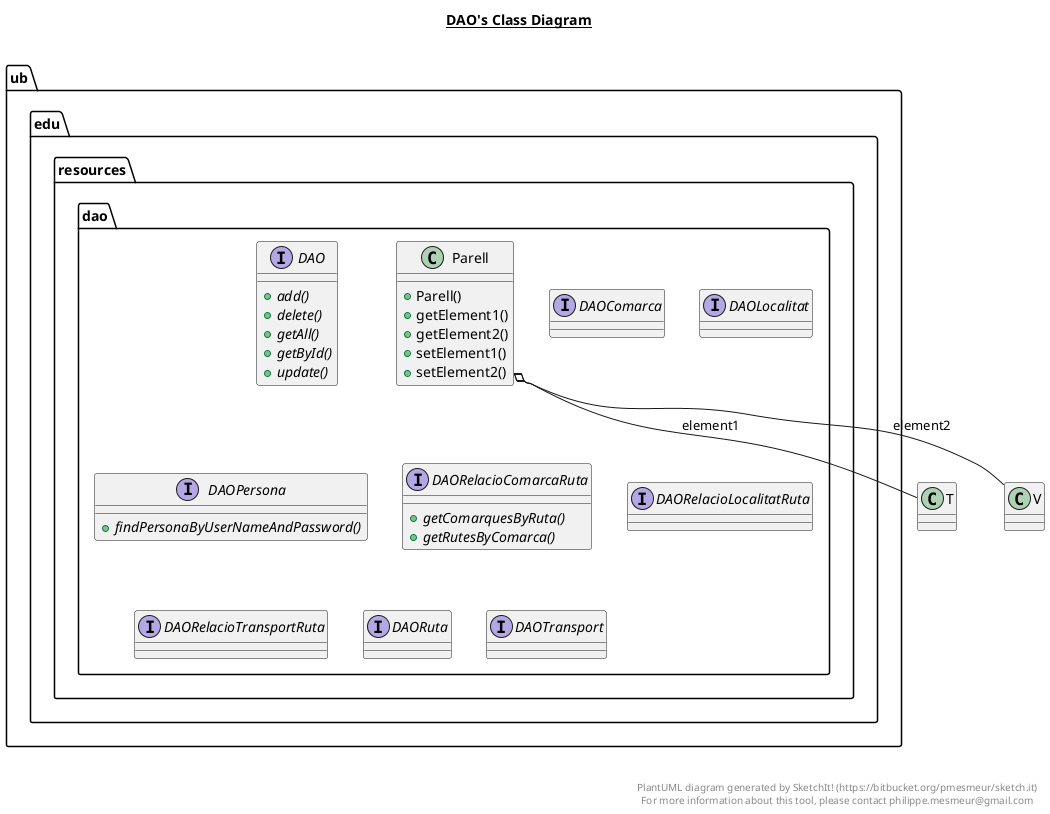 @startuml

title __DAO's Class Diagram__\n

  namespace ub.edu.resources.dao {
    interface ub.edu.resources.dao.DAO {
        {abstract} + add()
        {abstract} + delete()
        {abstract} + getAll()
        {abstract} + getById()
        {abstract} + update()
    }
  }
  

  namespace ub.edu.resources.dao {
    interface ub.edu.resources.dao.DAOComarca {
    }
  }
  

  namespace ub.edu.resources.dao {
    interface ub.edu.resources.dao.DAOLocalitat {
    }
  }
  

  namespace ub.edu.resources.dao {
    interface ub.edu.resources.dao.DAOPersona {
        {abstract} + findPersonaByUserNameAndPassword()
    }
  }
  

  namespace ub.edu.resources.dao {
    interface ub.edu.resources.dao.DAORelacioComarcaRuta {
        {abstract} + getComarquesByRuta()
        {abstract} + getRutesByComarca()
    }
  }
  

  namespace ub.edu.resources.dao {
    interface ub.edu.resources.dao.DAORelacioLocalitatRuta {
    }
  }
  

  namespace ub.edu.resources.dao {
    interface ub.edu.resources.dao.DAORelacioTransportRuta {
    }
  }
  

  namespace ub.edu.resources.dao {
    interface ub.edu.resources.dao.DAORuta {
    }
  }
  

  namespace ub.edu.resources.dao {
    interface ub.edu.resources.dao.DAOTransport {
    }
  }
  

  namespace ub.edu.resources.dao {
    class ub.edu.resources.dao.Parell {
        + Parell()
        + getElement1()
        + getElement2()
        + setElement1()
        + setElement2()
    }
  }
  

  ub.edu.resources.dao.Parell o-- T : element1
  ub.edu.resources.dao.Parell o-- V : element2


right footer


PlantUML diagram generated by SketchIt! (https://bitbucket.org/pmesmeur/sketch.it)
For more information about this tool, please contact philippe.mesmeur@gmail.com
endfooter

@enduml
